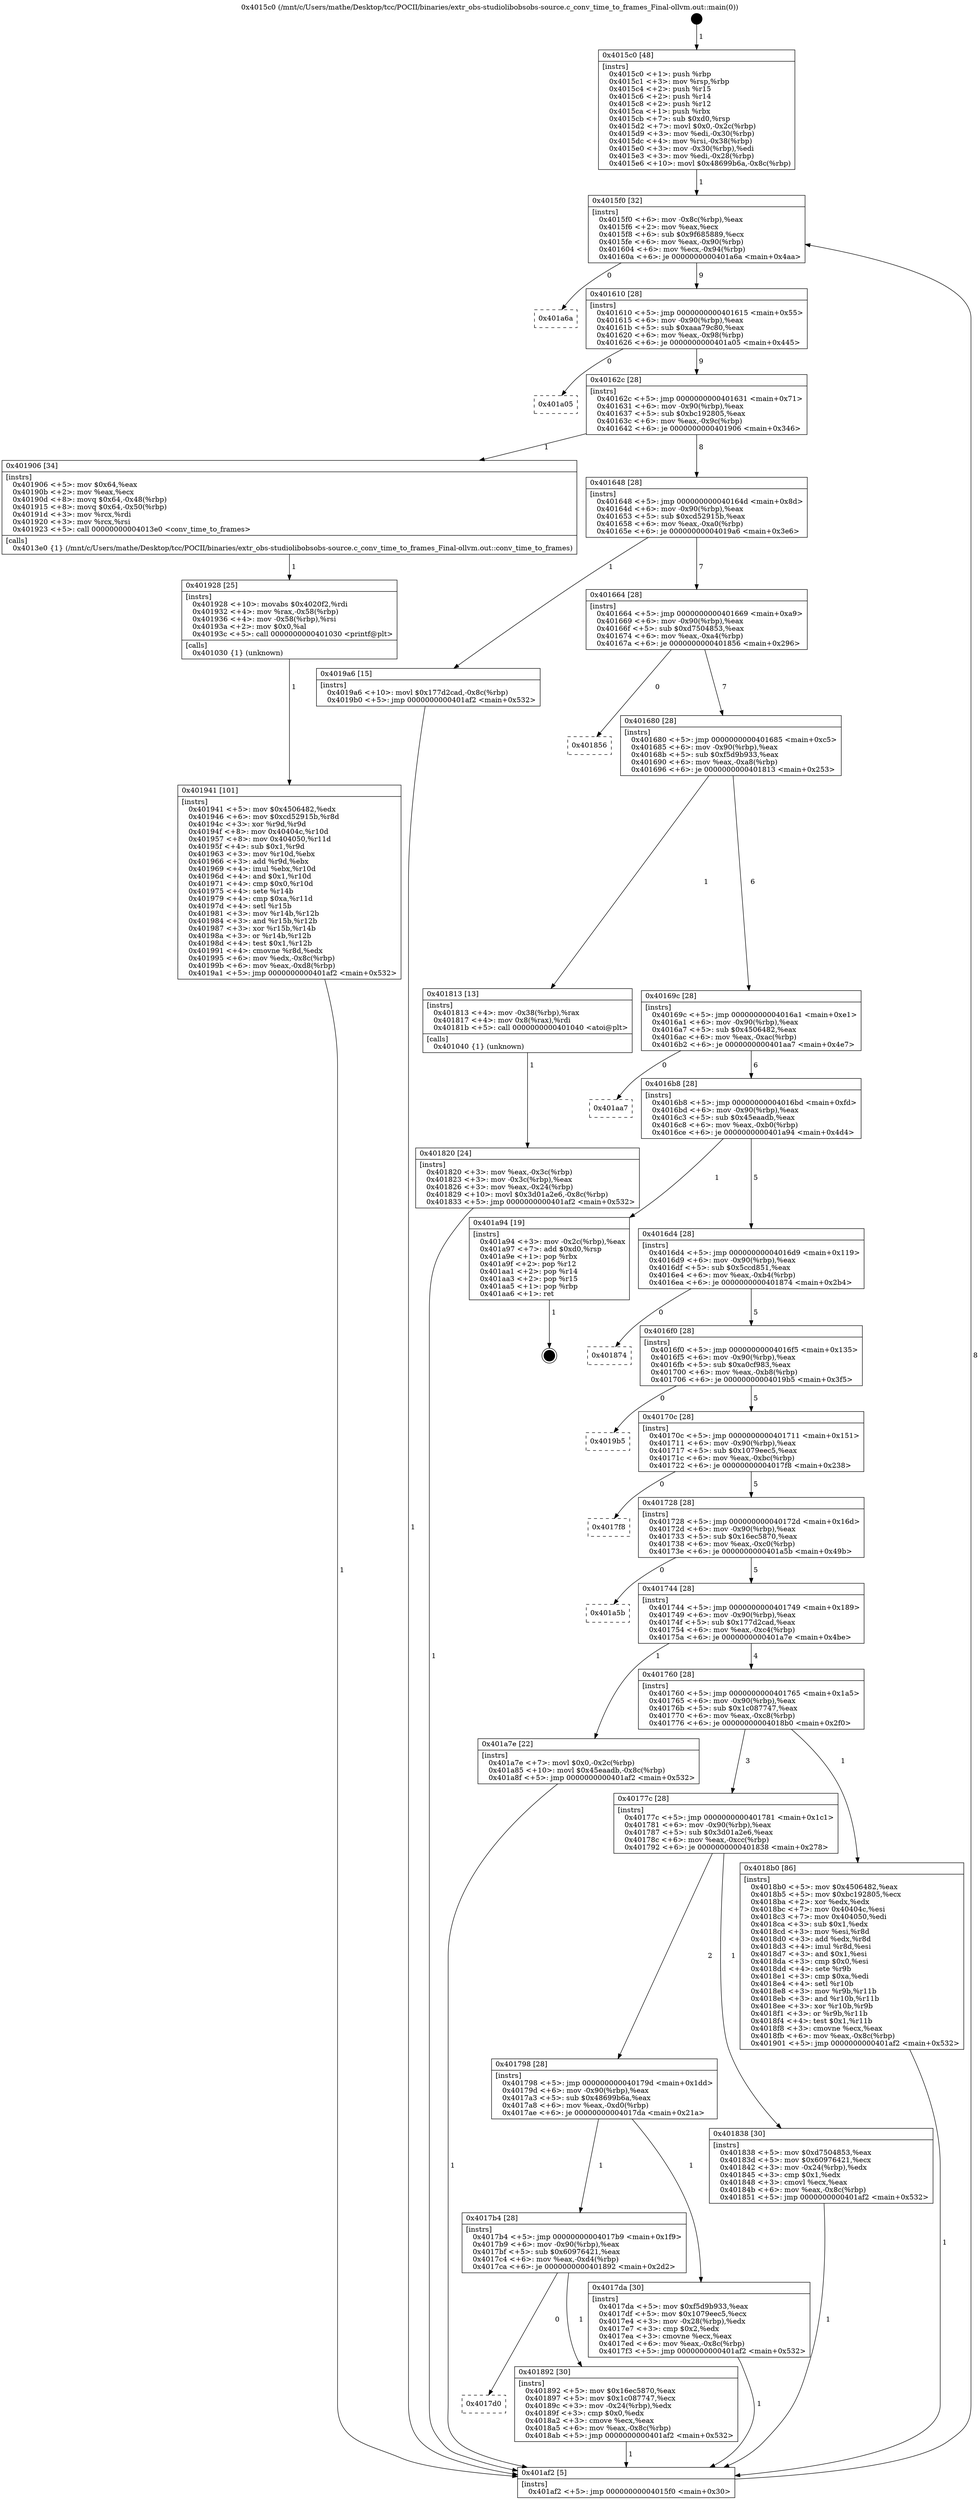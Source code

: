 digraph "0x4015c0" {
  label = "0x4015c0 (/mnt/c/Users/mathe/Desktop/tcc/POCII/binaries/extr_obs-studiolibobsobs-source.c_conv_time_to_frames_Final-ollvm.out::main(0))"
  labelloc = "t"
  node[shape=record]

  Entry [label="",width=0.3,height=0.3,shape=circle,fillcolor=black,style=filled]
  "0x4015f0" [label="{
     0x4015f0 [32]\l
     | [instrs]\l
     &nbsp;&nbsp;0x4015f0 \<+6\>: mov -0x8c(%rbp),%eax\l
     &nbsp;&nbsp;0x4015f6 \<+2\>: mov %eax,%ecx\l
     &nbsp;&nbsp;0x4015f8 \<+6\>: sub $0x9f685889,%ecx\l
     &nbsp;&nbsp;0x4015fe \<+6\>: mov %eax,-0x90(%rbp)\l
     &nbsp;&nbsp;0x401604 \<+6\>: mov %ecx,-0x94(%rbp)\l
     &nbsp;&nbsp;0x40160a \<+6\>: je 0000000000401a6a \<main+0x4aa\>\l
  }"]
  "0x401a6a" [label="{
     0x401a6a\l
  }", style=dashed]
  "0x401610" [label="{
     0x401610 [28]\l
     | [instrs]\l
     &nbsp;&nbsp;0x401610 \<+5\>: jmp 0000000000401615 \<main+0x55\>\l
     &nbsp;&nbsp;0x401615 \<+6\>: mov -0x90(%rbp),%eax\l
     &nbsp;&nbsp;0x40161b \<+5\>: sub $0xaaa79c80,%eax\l
     &nbsp;&nbsp;0x401620 \<+6\>: mov %eax,-0x98(%rbp)\l
     &nbsp;&nbsp;0x401626 \<+6\>: je 0000000000401a05 \<main+0x445\>\l
  }"]
  Exit [label="",width=0.3,height=0.3,shape=circle,fillcolor=black,style=filled,peripheries=2]
  "0x401a05" [label="{
     0x401a05\l
  }", style=dashed]
  "0x40162c" [label="{
     0x40162c [28]\l
     | [instrs]\l
     &nbsp;&nbsp;0x40162c \<+5\>: jmp 0000000000401631 \<main+0x71\>\l
     &nbsp;&nbsp;0x401631 \<+6\>: mov -0x90(%rbp),%eax\l
     &nbsp;&nbsp;0x401637 \<+5\>: sub $0xbc192805,%eax\l
     &nbsp;&nbsp;0x40163c \<+6\>: mov %eax,-0x9c(%rbp)\l
     &nbsp;&nbsp;0x401642 \<+6\>: je 0000000000401906 \<main+0x346\>\l
  }"]
  "0x401941" [label="{
     0x401941 [101]\l
     | [instrs]\l
     &nbsp;&nbsp;0x401941 \<+5\>: mov $0x4506482,%edx\l
     &nbsp;&nbsp;0x401946 \<+6\>: mov $0xcd52915b,%r8d\l
     &nbsp;&nbsp;0x40194c \<+3\>: xor %r9d,%r9d\l
     &nbsp;&nbsp;0x40194f \<+8\>: mov 0x40404c,%r10d\l
     &nbsp;&nbsp;0x401957 \<+8\>: mov 0x404050,%r11d\l
     &nbsp;&nbsp;0x40195f \<+4\>: sub $0x1,%r9d\l
     &nbsp;&nbsp;0x401963 \<+3\>: mov %r10d,%ebx\l
     &nbsp;&nbsp;0x401966 \<+3\>: add %r9d,%ebx\l
     &nbsp;&nbsp;0x401969 \<+4\>: imul %ebx,%r10d\l
     &nbsp;&nbsp;0x40196d \<+4\>: and $0x1,%r10d\l
     &nbsp;&nbsp;0x401971 \<+4\>: cmp $0x0,%r10d\l
     &nbsp;&nbsp;0x401975 \<+4\>: sete %r14b\l
     &nbsp;&nbsp;0x401979 \<+4\>: cmp $0xa,%r11d\l
     &nbsp;&nbsp;0x40197d \<+4\>: setl %r15b\l
     &nbsp;&nbsp;0x401981 \<+3\>: mov %r14b,%r12b\l
     &nbsp;&nbsp;0x401984 \<+3\>: and %r15b,%r12b\l
     &nbsp;&nbsp;0x401987 \<+3\>: xor %r15b,%r14b\l
     &nbsp;&nbsp;0x40198a \<+3\>: or %r14b,%r12b\l
     &nbsp;&nbsp;0x40198d \<+4\>: test $0x1,%r12b\l
     &nbsp;&nbsp;0x401991 \<+4\>: cmovne %r8d,%edx\l
     &nbsp;&nbsp;0x401995 \<+6\>: mov %edx,-0x8c(%rbp)\l
     &nbsp;&nbsp;0x40199b \<+6\>: mov %eax,-0xd8(%rbp)\l
     &nbsp;&nbsp;0x4019a1 \<+5\>: jmp 0000000000401af2 \<main+0x532\>\l
  }"]
  "0x401906" [label="{
     0x401906 [34]\l
     | [instrs]\l
     &nbsp;&nbsp;0x401906 \<+5\>: mov $0x64,%eax\l
     &nbsp;&nbsp;0x40190b \<+2\>: mov %eax,%ecx\l
     &nbsp;&nbsp;0x40190d \<+8\>: movq $0x64,-0x48(%rbp)\l
     &nbsp;&nbsp;0x401915 \<+8\>: movq $0x64,-0x50(%rbp)\l
     &nbsp;&nbsp;0x40191d \<+3\>: mov %rcx,%rdi\l
     &nbsp;&nbsp;0x401920 \<+3\>: mov %rcx,%rsi\l
     &nbsp;&nbsp;0x401923 \<+5\>: call 00000000004013e0 \<conv_time_to_frames\>\l
     | [calls]\l
     &nbsp;&nbsp;0x4013e0 \{1\} (/mnt/c/Users/mathe/Desktop/tcc/POCII/binaries/extr_obs-studiolibobsobs-source.c_conv_time_to_frames_Final-ollvm.out::conv_time_to_frames)\l
  }"]
  "0x401648" [label="{
     0x401648 [28]\l
     | [instrs]\l
     &nbsp;&nbsp;0x401648 \<+5\>: jmp 000000000040164d \<main+0x8d\>\l
     &nbsp;&nbsp;0x40164d \<+6\>: mov -0x90(%rbp),%eax\l
     &nbsp;&nbsp;0x401653 \<+5\>: sub $0xcd52915b,%eax\l
     &nbsp;&nbsp;0x401658 \<+6\>: mov %eax,-0xa0(%rbp)\l
     &nbsp;&nbsp;0x40165e \<+6\>: je 00000000004019a6 \<main+0x3e6\>\l
  }"]
  "0x401928" [label="{
     0x401928 [25]\l
     | [instrs]\l
     &nbsp;&nbsp;0x401928 \<+10\>: movabs $0x4020f2,%rdi\l
     &nbsp;&nbsp;0x401932 \<+4\>: mov %rax,-0x58(%rbp)\l
     &nbsp;&nbsp;0x401936 \<+4\>: mov -0x58(%rbp),%rsi\l
     &nbsp;&nbsp;0x40193a \<+2\>: mov $0x0,%al\l
     &nbsp;&nbsp;0x40193c \<+5\>: call 0000000000401030 \<printf@plt\>\l
     | [calls]\l
     &nbsp;&nbsp;0x401030 \{1\} (unknown)\l
  }"]
  "0x4019a6" [label="{
     0x4019a6 [15]\l
     | [instrs]\l
     &nbsp;&nbsp;0x4019a6 \<+10\>: movl $0x177d2cad,-0x8c(%rbp)\l
     &nbsp;&nbsp;0x4019b0 \<+5\>: jmp 0000000000401af2 \<main+0x532\>\l
  }"]
  "0x401664" [label="{
     0x401664 [28]\l
     | [instrs]\l
     &nbsp;&nbsp;0x401664 \<+5\>: jmp 0000000000401669 \<main+0xa9\>\l
     &nbsp;&nbsp;0x401669 \<+6\>: mov -0x90(%rbp),%eax\l
     &nbsp;&nbsp;0x40166f \<+5\>: sub $0xd7504853,%eax\l
     &nbsp;&nbsp;0x401674 \<+6\>: mov %eax,-0xa4(%rbp)\l
     &nbsp;&nbsp;0x40167a \<+6\>: je 0000000000401856 \<main+0x296\>\l
  }"]
  "0x4017d0" [label="{
     0x4017d0\l
  }", style=dashed]
  "0x401856" [label="{
     0x401856\l
  }", style=dashed]
  "0x401680" [label="{
     0x401680 [28]\l
     | [instrs]\l
     &nbsp;&nbsp;0x401680 \<+5\>: jmp 0000000000401685 \<main+0xc5\>\l
     &nbsp;&nbsp;0x401685 \<+6\>: mov -0x90(%rbp),%eax\l
     &nbsp;&nbsp;0x40168b \<+5\>: sub $0xf5d9b933,%eax\l
     &nbsp;&nbsp;0x401690 \<+6\>: mov %eax,-0xa8(%rbp)\l
     &nbsp;&nbsp;0x401696 \<+6\>: je 0000000000401813 \<main+0x253\>\l
  }"]
  "0x401892" [label="{
     0x401892 [30]\l
     | [instrs]\l
     &nbsp;&nbsp;0x401892 \<+5\>: mov $0x16ec5870,%eax\l
     &nbsp;&nbsp;0x401897 \<+5\>: mov $0x1c087747,%ecx\l
     &nbsp;&nbsp;0x40189c \<+3\>: mov -0x24(%rbp),%edx\l
     &nbsp;&nbsp;0x40189f \<+3\>: cmp $0x0,%edx\l
     &nbsp;&nbsp;0x4018a2 \<+3\>: cmove %ecx,%eax\l
     &nbsp;&nbsp;0x4018a5 \<+6\>: mov %eax,-0x8c(%rbp)\l
     &nbsp;&nbsp;0x4018ab \<+5\>: jmp 0000000000401af2 \<main+0x532\>\l
  }"]
  "0x401813" [label="{
     0x401813 [13]\l
     | [instrs]\l
     &nbsp;&nbsp;0x401813 \<+4\>: mov -0x38(%rbp),%rax\l
     &nbsp;&nbsp;0x401817 \<+4\>: mov 0x8(%rax),%rdi\l
     &nbsp;&nbsp;0x40181b \<+5\>: call 0000000000401040 \<atoi@plt\>\l
     | [calls]\l
     &nbsp;&nbsp;0x401040 \{1\} (unknown)\l
  }"]
  "0x40169c" [label="{
     0x40169c [28]\l
     | [instrs]\l
     &nbsp;&nbsp;0x40169c \<+5\>: jmp 00000000004016a1 \<main+0xe1\>\l
     &nbsp;&nbsp;0x4016a1 \<+6\>: mov -0x90(%rbp),%eax\l
     &nbsp;&nbsp;0x4016a7 \<+5\>: sub $0x4506482,%eax\l
     &nbsp;&nbsp;0x4016ac \<+6\>: mov %eax,-0xac(%rbp)\l
     &nbsp;&nbsp;0x4016b2 \<+6\>: je 0000000000401aa7 \<main+0x4e7\>\l
  }"]
  "0x401820" [label="{
     0x401820 [24]\l
     | [instrs]\l
     &nbsp;&nbsp;0x401820 \<+3\>: mov %eax,-0x3c(%rbp)\l
     &nbsp;&nbsp;0x401823 \<+3\>: mov -0x3c(%rbp),%eax\l
     &nbsp;&nbsp;0x401826 \<+3\>: mov %eax,-0x24(%rbp)\l
     &nbsp;&nbsp;0x401829 \<+10\>: movl $0x3d01a2e6,-0x8c(%rbp)\l
     &nbsp;&nbsp;0x401833 \<+5\>: jmp 0000000000401af2 \<main+0x532\>\l
  }"]
  "0x401aa7" [label="{
     0x401aa7\l
  }", style=dashed]
  "0x4016b8" [label="{
     0x4016b8 [28]\l
     | [instrs]\l
     &nbsp;&nbsp;0x4016b8 \<+5\>: jmp 00000000004016bd \<main+0xfd\>\l
     &nbsp;&nbsp;0x4016bd \<+6\>: mov -0x90(%rbp),%eax\l
     &nbsp;&nbsp;0x4016c3 \<+5\>: sub $0x45eaadb,%eax\l
     &nbsp;&nbsp;0x4016c8 \<+6\>: mov %eax,-0xb0(%rbp)\l
     &nbsp;&nbsp;0x4016ce \<+6\>: je 0000000000401a94 \<main+0x4d4\>\l
  }"]
  "0x4015c0" [label="{
     0x4015c0 [48]\l
     | [instrs]\l
     &nbsp;&nbsp;0x4015c0 \<+1\>: push %rbp\l
     &nbsp;&nbsp;0x4015c1 \<+3\>: mov %rsp,%rbp\l
     &nbsp;&nbsp;0x4015c4 \<+2\>: push %r15\l
     &nbsp;&nbsp;0x4015c6 \<+2\>: push %r14\l
     &nbsp;&nbsp;0x4015c8 \<+2\>: push %r12\l
     &nbsp;&nbsp;0x4015ca \<+1\>: push %rbx\l
     &nbsp;&nbsp;0x4015cb \<+7\>: sub $0xd0,%rsp\l
     &nbsp;&nbsp;0x4015d2 \<+7\>: movl $0x0,-0x2c(%rbp)\l
     &nbsp;&nbsp;0x4015d9 \<+3\>: mov %edi,-0x30(%rbp)\l
     &nbsp;&nbsp;0x4015dc \<+4\>: mov %rsi,-0x38(%rbp)\l
     &nbsp;&nbsp;0x4015e0 \<+3\>: mov -0x30(%rbp),%edi\l
     &nbsp;&nbsp;0x4015e3 \<+3\>: mov %edi,-0x28(%rbp)\l
     &nbsp;&nbsp;0x4015e6 \<+10\>: movl $0x48699b6a,-0x8c(%rbp)\l
  }"]
  "0x401a94" [label="{
     0x401a94 [19]\l
     | [instrs]\l
     &nbsp;&nbsp;0x401a94 \<+3\>: mov -0x2c(%rbp),%eax\l
     &nbsp;&nbsp;0x401a97 \<+7\>: add $0xd0,%rsp\l
     &nbsp;&nbsp;0x401a9e \<+1\>: pop %rbx\l
     &nbsp;&nbsp;0x401a9f \<+2\>: pop %r12\l
     &nbsp;&nbsp;0x401aa1 \<+2\>: pop %r14\l
     &nbsp;&nbsp;0x401aa3 \<+2\>: pop %r15\l
     &nbsp;&nbsp;0x401aa5 \<+1\>: pop %rbp\l
     &nbsp;&nbsp;0x401aa6 \<+1\>: ret\l
  }"]
  "0x4016d4" [label="{
     0x4016d4 [28]\l
     | [instrs]\l
     &nbsp;&nbsp;0x4016d4 \<+5\>: jmp 00000000004016d9 \<main+0x119\>\l
     &nbsp;&nbsp;0x4016d9 \<+6\>: mov -0x90(%rbp),%eax\l
     &nbsp;&nbsp;0x4016df \<+5\>: sub $0x5ccd851,%eax\l
     &nbsp;&nbsp;0x4016e4 \<+6\>: mov %eax,-0xb4(%rbp)\l
     &nbsp;&nbsp;0x4016ea \<+6\>: je 0000000000401874 \<main+0x2b4\>\l
  }"]
  "0x401af2" [label="{
     0x401af2 [5]\l
     | [instrs]\l
     &nbsp;&nbsp;0x401af2 \<+5\>: jmp 00000000004015f0 \<main+0x30\>\l
  }"]
  "0x401874" [label="{
     0x401874\l
  }", style=dashed]
  "0x4016f0" [label="{
     0x4016f0 [28]\l
     | [instrs]\l
     &nbsp;&nbsp;0x4016f0 \<+5\>: jmp 00000000004016f5 \<main+0x135\>\l
     &nbsp;&nbsp;0x4016f5 \<+6\>: mov -0x90(%rbp),%eax\l
     &nbsp;&nbsp;0x4016fb \<+5\>: sub $0xa0cf983,%eax\l
     &nbsp;&nbsp;0x401700 \<+6\>: mov %eax,-0xb8(%rbp)\l
     &nbsp;&nbsp;0x401706 \<+6\>: je 00000000004019b5 \<main+0x3f5\>\l
  }"]
  "0x4017b4" [label="{
     0x4017b4 [28]\l
     | [instrs]\l
     &nbsp;&nbsp;0x4017b4 \<+5\>: jmp 00000000004017b9 \<main+0x1f9\>\l
     &nbsp;&nbsp;0x4017b9 \<+6\>: mov -0x90(%rbp),%eax\l
     &nbsp;&nbsp;0x4017bf \<+5\>: sub $0x60976421,%eax\l
     &nbsp;&nbsp;0x4017c4 \<+6\>: mov %eax,-0xd4(%rbp)\l
     &nbsp;&nbsp;0x4017ca \<+6\>: je 0000000000401892 \<main+0x2d2\>\l
  }"]
  "0x4019b5" [label="{
     0x4019b5\l
  }", style=dashed]
  "0x40170c" [label="{
     0x40170c [28]\l
     | [instrs]\l
     &nbsp;&nbsp;0x40170c \<+5\>: jmp 0000000000401711 \<main+0x151\>\l
     &nbsp;&nbsp;0x401711 \<+6\>: mov -0x90(%rbp),%eax\l
     &nbsp;&nbsp;0x401717 \<+5\>: sub $0x1079eec5,%eax\l
     &nbsp;&nbsp;0x40171c \<+6\>: mov %eax,-0xbc(%rbp)\l
     &nbsp;&nbsp;0x401722 \<+6\>: je 00000000004017f8 \<main+0x238\>\l
  }"]
  "0x4017da" [label="{
     0x4017da [30]\l
     | [instrs]\l
     &nbsp;&nbsp;0x4017da \<+5\>: mov $0xf5d9b933,%eax\l
     &nbsp;&nbsp;0x4017df \<+5\>: mov $0x1079eec5,%ecx\l
     &nbsp;&nbsp;0x4017e4 \<+3\>: mov -0x28(%rbp),%edx\l
     &nbsp;&nbsp;0x4017e7 \<+3\>: cmp $0x2,%edx\l
     &nbsp;&nbsp;0x4017ea \<+3\>: cmovne %ecx,%eax\l
     &nbsp;&nbsp;0x4017ed \<+6\>: mov %eax,-0x8c(%rbp)\l
     &nbsp;&nbsp;0x4017f3 \<+5\>: jmp 0000000000401af2 \<main+0x532\>\l
  }"]
  "0x4017f8" [label="{
     0x4017f8\l
  }", style=dashed]
  "0x401728" [label="{
     0x401728 [28]\l
     | [instrs]\l
     &nbsp;&nbsp;0x401728 \<+5\>: jmp 000000000040172d \<main+0x16d\>\l
     &nbsp;&nbsp;0x40172d \<+6\>: mov -0x90(%rbp),%eax\l
     &nbsp;&nbsp;0x401733 \<+5\>: sub $0x16ec5870,%eax\l
     &nbsp;&nbsp;0x401738 \<+6\>: mov %eax,-0xc0(%rbp)\l
     &nbsp;&nbsp;0x40173e \<+6\>: je 0000000000401a5b \<main+0x49b\>\l
  }"]
  "0x401798" [label="{
     0x401798 [28]\l
     | [instrs]\l
     &nbsp;&nbsp;0x401798 \<+5\>: jmp 000000000040179d \<main+0x1dd\>\l
     &nbsp;&nbsp;0x40179d \<+6\>: mov -0x90(%rbp),%eax\l
     &nbsp;&nbsp;0x4017a3 \<+5\>: sub $0x48699b6a,%eax\l
     &nbsp;&nbsp;0x4017a8 \<+6\>: mov %eax,-0xd0(%rbp)\l
     &nbsp;&nbsp;0x4017ae \<+6\>: je 00000000004017da \<main+0x21a\>\l
  }"]
  "0x401a5b" [label="{
     0x401a5b\l
  }", style=dashed]
  "0x401744" [label="{
     0x401744 [28]\l
     | [instrs]\l
     &nbsp;&nbsp;0x401744 \<+5\>: jmp 0000000000401749 \<main+0x189\>\l
     &nbsp;&nbsp;0x401749 \<+6\>: mov -0x90(%rbp),%eax\l
     &nbsp;&nbsp;0x40174f \<+5\>: sub $0x177d2cad,%eax\l
     &nbsp;&nbsp;0x401754 \<+6\>: mov %eax,-0xc4(%rbp)\l
     &nbsp;&nbsp;0x40175a \<+6\>: je 0000000000401a7e \<main+0x4be\>\l
  }"]
  "0x401838" [label="{
     0x401838 [30]\l
     | [instrs]\l
     &nbsp;&nbsp;0x401838 \<+5\>: mov $0xd7504853,%eax\l
     &nbsp;&nbsp;0x40183d \<+5\>: mov $0x60976421,%ecx\l
     &nbsp;&nbsp;0x401842 \<+3\>: mov -0x24(%rbp),%edx\l
     &nbsp;&nbsp;0x401845 \<+3\>: cmp $0x1,%edx\l
     &nbsp;&nbsp;0x401848 \<+3\>: cmovl %ecx,%eax\l
     &nbsp;&nbsp;0x40184b \<+6\>: mov %eax,-0x8c(%rbp)\l
     &nbsp;&nbsp;0x401851 \<+5\>: jmp 0000000000401af2 \<main+0x532\>\l
  }"]
  "0x401a7e" [label="{
     0x401a7e [22]\l
     | [instrs]\l
     &nbsp;&nbsp;0x401a7e \<+7\>: movl $0x0,-0x2c(%rbp)\l
     &nbsp;&nbsp;0x401a85 \<+10\>: movl $0x45eaadb,-0x8c(%rbp)\l
     &nbsp;&nbsp;0x401a8f \<+5\>: jmp 0000000000401af2 \<main+0x532\>\l
  }"]
  "0x401760" [label="{
     0x401760 [28]\l
     | [instrs]\l
     &nbsp;&nbsp;0x401760 \<+5\>: jmp 0000000000401765 \<main+0x1a5\>\l
     &nbsp;&nbsp;0x401765 \<+6\>: mov -0x90(%rbp),%eax\l
     &nbsp;&nbsp;0x40176b \<+5\>: sub $0x1c087747,%eax\l
     &nbsp;&nbsp;0x401770 \<+6\>: mov %eax,-0xc8(%rbp)\l
     &nbsp;&nbsp;0x401776 \<+6\>: je 00000000004018b0 \<main+0x2f0\>\l
  }"]
  "0x40177c" [label="{
     0x40177c [28]\l
     | [instrs]\l
     &nbsp;&nbsp;0x40177c \<+5\>: jmp 0000000000401781 \<main+0x1c1\>\l
     &nbsp;&nbsp;0x401781 \<+6\>: mov -0x90(%rbp),%eax\l
     &nbsp;&nbsp;0x401787 \<+5\>: sub $0x3d01a2e6,%eax\l
     &nbsp;&nbsp;0x40178c \<+6\>: mov %eax,-0xcc(%rbp)\l
     &nbsp;&nbsp;0x401792 \<+6\>: je 0000000000401838 \<main+0x278\>\l
  }"]
  "0x4018b0" [label="{
     0x4018b0 [86]\l
     | [instrs]\l
     &nbsp;&nbsp;0x4018b0 \<+5\>: mov $0x4506482,%eax\l
     &nbsp;&nbsp;0x4018b5 \<+5\>: mov $0xbc192805,%ecx\l
     &nbsp;&nbsp;0x4018ba \<+2\>: xor %edx,%edx\l
     &nbsp;&nbsp;0x4018bc \<+7\>: mov 0x40404c,%esi\l
     &nbsp;&nbsp;0x4018c3 \<+7\>: mov 0x404050,%edi\l
     &nbsp;&nbsp;0x4018ca \<+3\>: sub $0x1,%edx\l
     &nbsp;&nbsp;0x4018cd \<+3\>: mov %esi,%r8d\l
     &nbsp;&nbsp;0x4018d0 \<+3\>: add %edx,%r8d\l
     &nbsp;&nbsp;0x4018d3 \<+4\>: imul %r8d,%esi\l
     &nbsp;&nbsp;0x4018d7 \<+3\>: and $0x1,%esi\l
     &nbsp;&nbsp;0x4018da \<+3\>: cmp $0x0,%esi\l
     &nbsp;&nbsp;0x4018dd \<+4\>: sete %r9b\l
     &nbsp;&nbsp;0x4018e1 \<+3\>: cmp $0xa,%edi\l
     &nbsp;&nbsp;0x4018e4 \<+4\>: setl %r10b\l
     &nbsp;&nbsp;0x4018e8 \<+3\>: mov %r9b,%r11b\l
     &nbsp;&nbsp;0x4018eb \<+3\>: and %r10b,%r11b\l
     &nbsp;&nbsp;0x4018ee \<+3\>: xor %r10b,%r9b\l
     &nbsp;&nbsp;0x4018f1 \<+3\>: or %r9b,%r11b\l
     &nbsp;&nbsp;0x4018f4 \<+4\>: test $0x1,%r11b\l
     &nbsp;&nbsp;0x4018f8 \<+3\>: cmovne %ecx,%eax\l
     &nbsp;&nbsp;0x4018fb \<+6\>: mov %eax,-0x8c(%rbp)\l
     &nbsp;&nbsp;0x401901 \<+5\>: jmp 0000000000401af2 \<main+0x532\>\l
  }"]
  Entry -> "0x4015c0" [label=" 1"]
  "0x4015f0" -> "0x401a6a" [label=" 0"]
  "0x4015f0" -> "0x401610" [label=" 9"]
  "0x401a94" -> Exit [label=" 1"]
  "0x401610" -> "0x401a05" [label=" 0"]
  "0x401610" -> "0x40162c" [label=" 9"]
  "0x401a7e" -> "0x401af2" [label=" 1"]
  "0x40162c" -> "0x401906" [label=" 1"]
  "0x40162c" -> "0x401648" [label=" 8"]
  "0x4019a6" -> "0x401af2" [label=" 1"]
  "0x401648" -> "0x4019a6" [label=" 1"]
  "0x401648" -> "0x401664" [label=" 7"]
  "0x401941" -> "0x401af2" [label=" 1"]
  "0x401664" -> "0x401856" [label=" 0"]
  "0x401664" -> "0x401680" [label=" 7"]
  "0x401928" -> "0x401941" [label=" 1"]
  "0x401680" -> "0x401813" [label=" 1"]
  "0x401680" -> "0x40169c" [label=" 6"]
  "0x401906" -> "0x401928" [label=" 1"]
  "0x40169c" -> "0x401aa7" [label=" 0"]
  "0x40169c" -> "0x4016b8" [label=" 6"]
  "0x401892" -> "0x401af2" [label=" 1"]
  "0x4016b8" -> "0x401a94" [label=" 1"]
  "0x4016b8" -> "0x4016d4" [label=" 5"]
  "0x4017b4" -> "0x4017d0" [label=" 0"]
  "0x4016d4" -> "0x401874" [label=" 0"]
  "0x4016d4" -> "0x4016f0" [label=" 5"]
  "0x4017b4" -> "0x401892" [label=" 1"]
  "0x4016f0" -> "0x4019b5" [label=" 0"]
  "0x4016f0" -> "0x40170c" [label=" 5"]
  "0x4018b0" -> "0x401af2" [label=" 1"]
  "0x40170c" -> "0x4017f8" [label=" 0"]
  "0x40170c" -> "0x401728" [label=" 5"]
  "0x401838" -> "0x401af2" [label=" 1"]
  "0x401728" -> "0x401a5b" [label=" 0"]
  "0x401728" -> "0x401744" [label=" 5"]
  "0x401813" -> "0x401820" [label=" 1"]
  "0x401744" -> "0x401a7e" [label=" 1"]
  "0x401744" -> "0x401760" [label=" 4"]
  "0x401af2" -> "0x4015f0" [label=" 8"]
  "0x401760" -> "0x4018b0" [label=" 1"]
  "0x401760" -> "0x40177c" [label=" 3"]
  "0x4015c0" -> "0x4015f0" [label=" 1"]
  "0x40177c" -> "0x401838" [label=" 1"]
  "0x40177c" -> "0x401798" [label=" 2"]
  "0x401820" -> "0x401af2" [label=" 1"]
  "0x401798" -> "0x4017da" [label=" 1"]
  "0x401798" -> "0x4017b4" [label=" 1"]
  "0x4017da" -> "0x401af2" [label=" 1"]
}
